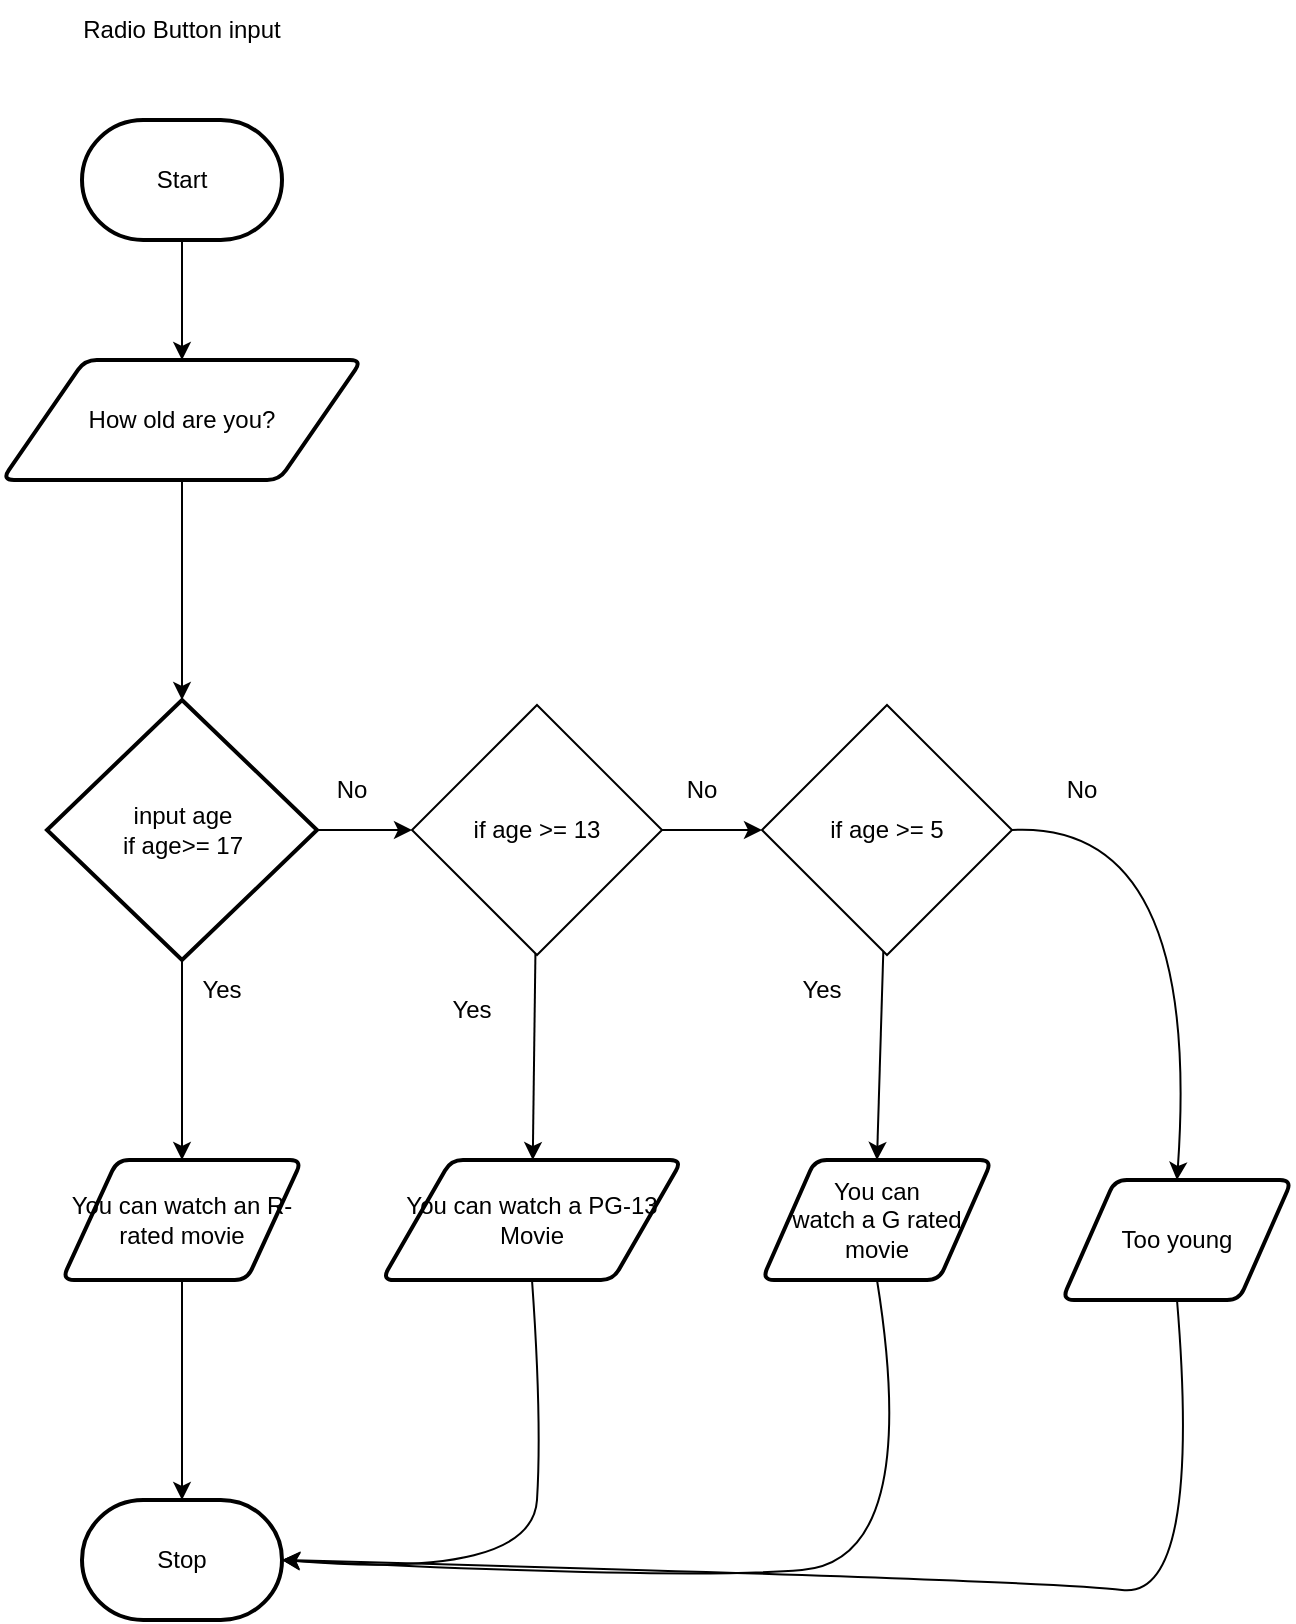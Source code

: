 <mxfile>
    <diagram id="JSVg7I8cO8ntkmgvI9-N" name="Page-1">
        <mxGraphModel dx="612" dy="514" grid="1" gridSize="10" guides="1" tooltips="1" connect="1" arrows="1" fold="1" page="1" pageScale="1" pageWidth="850" pageHeight="1100" math="0" shadow="0">
            <root>
                <mxCell id="0"/>
                <mxCell id="1" parent="0"/>
                <mxCell id="2" value="Start" style="strokeWidth=2;html=1;shape=mxgraph.flowchart.terminator;whiteSpace=wrap;" parent="1" vertex="1">
                    <mxGeometry x="260" y="260" width="100" height="60" as="geometry"/>
                </mxCell>
                <mxCell id="10" style="edgeStyle=none;html=1;exitX=0.5;exitY=1;exitDx=0;exitDy=0;exitPerimeter=0;" parent="1" source="2" target="8" edge="1">
                    <mxGeometry relative="1" as="geometry">
                        <mxPoint x="310" y="440" as="sourcePoint"/>
                    </mxGeometry>
                </mxCell>
                <mxCell id="44" style="edgeStyle=none;html=1;" edge="1" parent="1" source="6" target="19">
                    <mxGeometry relative="1" as="geometry"/>
                </mxCell>
                <mxCell id="62" style="edgeStyle=none;html=1;exitX=1;exitY=0.5;exitDx=0;exitDy=0;exitPerimeter=0;entryX=0;entryY=0.5;entryDx=0;entryDy=0;" edge="1" parent="1" source="6" target="58">
                    <mxGeometry relative="1" as="geometry"/>
                </mxCell>
                <mxCell id="6" value="input age&lt;br&gt;if age&amp;gt;= 17" style="strokeWidth=2;html=1;shape=mxgraph.flowchart.decision;whiteSpace=wrap;" parent="1" vertex="1">
                    <mxGeometry x="242.5" y="550" width="135" height="130" as="geometry"/>
                </mxCell>
                <mxCell id="9" style="edgeStyle=none;html=1;" parent="1" source="8" target="6" edge="1">
                    <mxGeometry relative="1" as="geometry"/>
                </mxCell>
                <mxCell id="8" value="How old are you?" style="shape=parallelogram;html=1;strokeWidth=2;perimeter=parallelogramPerimeter;whiteSpace=wrap;rounded=1;arcSize=12;size=0.23;" parent="1" vertex="1">
                    <mxGeometry x="220" y="380" width="180" height="60" as="geometry"/>
                </mxCell>
                <mxCell id="12" value="Radio Button input" style="text;html=1;strokeColor=none;fillColor=none;align=center;verticalAlign=middle;whiteSpace=wrap;rounded=0;" parent="1" vertex="1">
                    <mxGeometry x="255" y="200" width="110" height="30" as="geometry"/>
                </mxCell>
                <mxCell id="15" value="Stop" style="strokeWidth=2;html=1;shape=mxgraph.flowchart.terminator;whiteSpace=wrap;" parent="1" vertex="1">
                    <mxGeometry x="260" y="950" width="100" height="60" as="geometry"/>
                </mxCell>
                <mxCell id="45" style="edgeStyle=none;html=1;" edge="1" parent="1" source="19" target="15">
                    <mxGeometry relative="1" as="geometry"/>
                </mxCell>
                <mxCell id="19" value="You can watch an R-rated movie" style="shape=parallelogram;html=1;strokeWidth=2;perimeter=parallelogramPerimeter;whiteSpace=wrap;rounded=1;arcSize=12;size=0.23;" parent="1" vertex="1">
                    <mxGeometry x="250" y="780" width="120" height="60" as="geometry"/>
                </mxCell>
                <mxCell id="26" value="You can watch a PG-13 Movie" style="shape=parallelogram;html=1;strokeWidth=2;perimeter=parallelogramPerimeter;whiteSpace=wrap;rounded=1;arcSize=12;size=0.23;" parent="1" vertex="1">
                    <mxGeometry x="410" y="780" width="150" height="60" as="geometry"/>
                </mxCell>
                <mxCell id="32" value="You can &lt;br&gt;watch a G rated movie" style="shape=parallelogram;html=1;strokeWidth=2;perimeter=parallelogramPerimeter;whiteSpace=wrap;rounded=1;arcSize=12;size=0.23;" parent="1" vertex="1">
                    <mxGeometry x="600" y="780" width="115" height="60" as="geometry"/>
                </mxCell>
                <mxCell id="46" value="Yes" style="text;html=1;strokeColor=none;fillColor=none;align=center;verticalAlign=middle;whiteSpace=wrap;rounded=0;" vertex="1" parent="1">
                    <mxGeometry x="300" y="680" width="60" height="30" as="geometry"/>
                </mxCell>
                <mxCell id="59" style="edgeStyle=none;html=1;" edge="1" parent="1" source="58" target="26">
                    <mxGeometry relative="1" as="geometry"/>
                </mxCell>
                <mxCell id="61" style="edgeStyle=none;html=1;exitX=1;exitY=0.5;exitDx=0;exitDy=0;entryX=0;entryY=0.5;entryDx=0;entryDy=0;" edge="1" parent="1" source="58" target="60">
                    <mxGeometry relative="1" as="geometry"/>
                </mxCell>
                <mxCell id="58" value="if age &amp;gt;= 13" style="rhombus;whiteSpace=wrap;html=1;" vertex="1" parent="1">
                    <mxGeometry x="425" y="552.5" width="125" height="125" as="geometry"/>
                </mxCell>
                <mxCell id="63" style="edgeStyle=none;html=1;entryX=0.5;entryY=0;entryDx=0;entryDy=0;" edge="1" parent="1" source="60" target="32">
                    <mxGeometry relative="1" as="geometry"/>
                </mxCell>
                <mxCell id="60" value="if age &amp;gt;= 5" style="rhombus;whiteSpace=wrap;html=1;" vertex="1" parent="1">
                    <mxGeometry x="600" y="552.5" width="125" height="125" as="geometry"/>
                </mxCell>
                <mxCell id="65" value="Too young" style="shape=parallelogram;html=1;strokeWidth=2;perimeter=parallelogramPerimeter;whiteSpace=wrap;rounded=1;arcSize=12;size=0.23;" vertex="1" parent="1">
                    <mxGeometry x="750" y="790" width="115" height="60" as="geometry"/>
                </mxCell>
                <mxCell id="66" value="" style="curved=1;endArrow=classic;html=1;exitX=1;exitY=0.5;exitDx=0;exitDy=0;entryX=0.5;entryY=0;entryDx=0;entryDy=0;" edge="1" parent="1" source="60" target="65">
                    <mxGeometry width="50" height="50" relative="1" as="geometry">
                        <mxPoint x="740" y="630" as="sourcePoint"/>
                        <mxPoint x="790" y="570" as="targetPoint"/>
                        <Array as="points">
                            <mxPoint x="820" y="610"/>
                        </Array>
                    </mxGeometry>
                </mxCell>
                <mxCell id="67" value="" style="curved=1;endArrow=classic;html=1;exitX=0.5;exitY=1;exitDx=0;exitDy=0;entryX=1;entryY=0.5;entryDx=0;entryDy=0;entryPerimeter=0;" edge="1" parent="1" source="26" target="15">
                    <mxGeometry width="50" height="50" relative="1" as="geometry">
                        <mxPoint x="540" y="870" as="sourcePoint"/>
                        <mxPoint x="590" y="820" as="targetPoint"/>
                        <Array as="points">
                            <mxPoint x="490" y="910"/>
                            <mxPoint x="485" y="990"/>
                        </Array>
                    </mxGeometry>
                </mxCell>
                <mxCell id="68" value="" style="curved=1;endArrow=classic;html=1;exitX=0.5;exitY=1;exitDx=0;exitDy=0;" edge="1" parent="1" source="32">
                    <mxGeometry width="50" height="50" relative="1" as="geometry">
                        <mxPoint x="540" y="870" as="sourcePoint"/>
                        <mxPoint x="360" y="980" as="targetPoint"/>
                        <Array as="points">
                            <mxPoint x="680" y="980"/>
                            <mxPoint x="560" y="990"/>
                        </Array>
                    </mxGeometry>
                </mxCell>
                <mxCell id="69" value="" style="curved=1;endArrow=classic;html=1;exitX=0.5;exitY=1;exitDx=0;exitDy=0;entryX=1;entryY=0.5;entryDx=0;entryDy=0;entryPerimeter=0;" edge="1" parent="1" source="65" target="15">
                    <mxGeometry width="50" height="50" relative="1" as="geometry">
                        <mxPoint x="540" y="870" as="sourcePoint"/>
                        <mxPoint x="590" y="820" as="targetPoint"/>
                        <Array as="points">
                            <mxPoint x="820" y="1000"/>
                            <mxPoint x="740" y="990"/>
                        </Array>
                    </mxGeometry>
                </mxCell>
                <mxCell id="75" value="Yes" style="text;html=1;strokeColor=none;fillColor=none;align=center;verticalAlign=middle;whiteSpace=wrap;rounded=0;" vertex="1" parent="1">
                    <mxGeometry x="425" y="690" width="60" height="30" as="geometry"/>
                </mxCell>
                <mxCell id="76" value="Yes" style="text;html=1;strokeColor=none;fillColor=none;align=center;verticalAlign=middle;whiteSpace=wrap;rounded=0;" vertex="1" parent="1">
                    <mxGeometry x="600" y="680" width="60" height="30" as="geometry"/>
                </mxCell>
                <mxCell id="77" value="No" style="text;html=1;strokeColor=none;fillColor=none;align=center;verticalAlign=middle;whiteSpace=wrap;rounded=0;" vertex="1" parent="1">
                    <mxGeometry x="540" y="580" width="60" height="30" as="geometry"/>
                </mxCell>
                <mxCell id="78" value="No" style="text;html=1;strokeColor=none;fillColor=none;align=center;verticalAlign=middle;whiteSpace=wrap;rounded=0;" vertex="1" parent="1">
                    <mxGeometry x="365" y="580" width="60" height="30" as="geometry"/>
                </mxCell>
                <mxCell id="79" value="No" style="text;html=1;strokeColor=none;fillColor=none;align=center;verticalAlign=middle;whiteSpace=wrap;rounded=0;" vertex="1" parent="1">
                    <mxGeometry x="730" y="580" width="60" height="30" as="geometry"/>
                </mxCell>
            </root>
        </mxGraphModel>
    </diagram>
</mxfile>